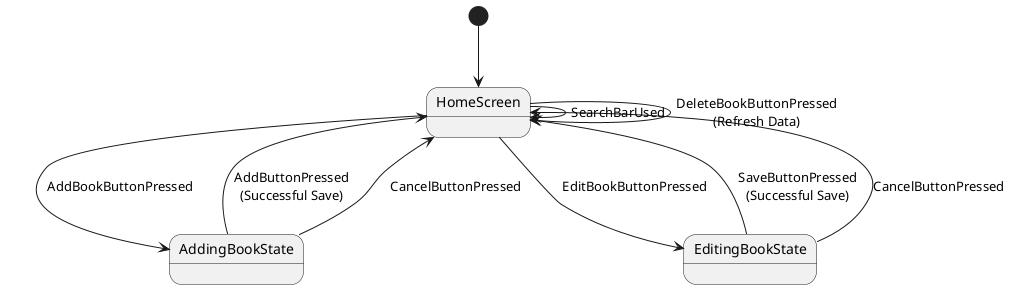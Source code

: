 @startuml
[*] --> HomeScreen

HomeScreen --> AddingBookState : AddBookButtonPressed
AddingBookState --> HomeScreen : AddButtonPressed\n(Successful Save)
AddingBookState --> HomeScreen : CancelButtonPressed

HomeScreen --> EditingBookState : EditBookButtonPressed
EditingBookState --> HomeScreen : SaveButtonPressed\n(Successful Save)
EditingBookState --> HomeScreen : CancelButtonPressed

HomeScreen --> HomeScreen : SearchBarUsed
HomeScreen --> HomeScreen : DeleteBookButtonPressed\n(Refresh Data)


@enduml

